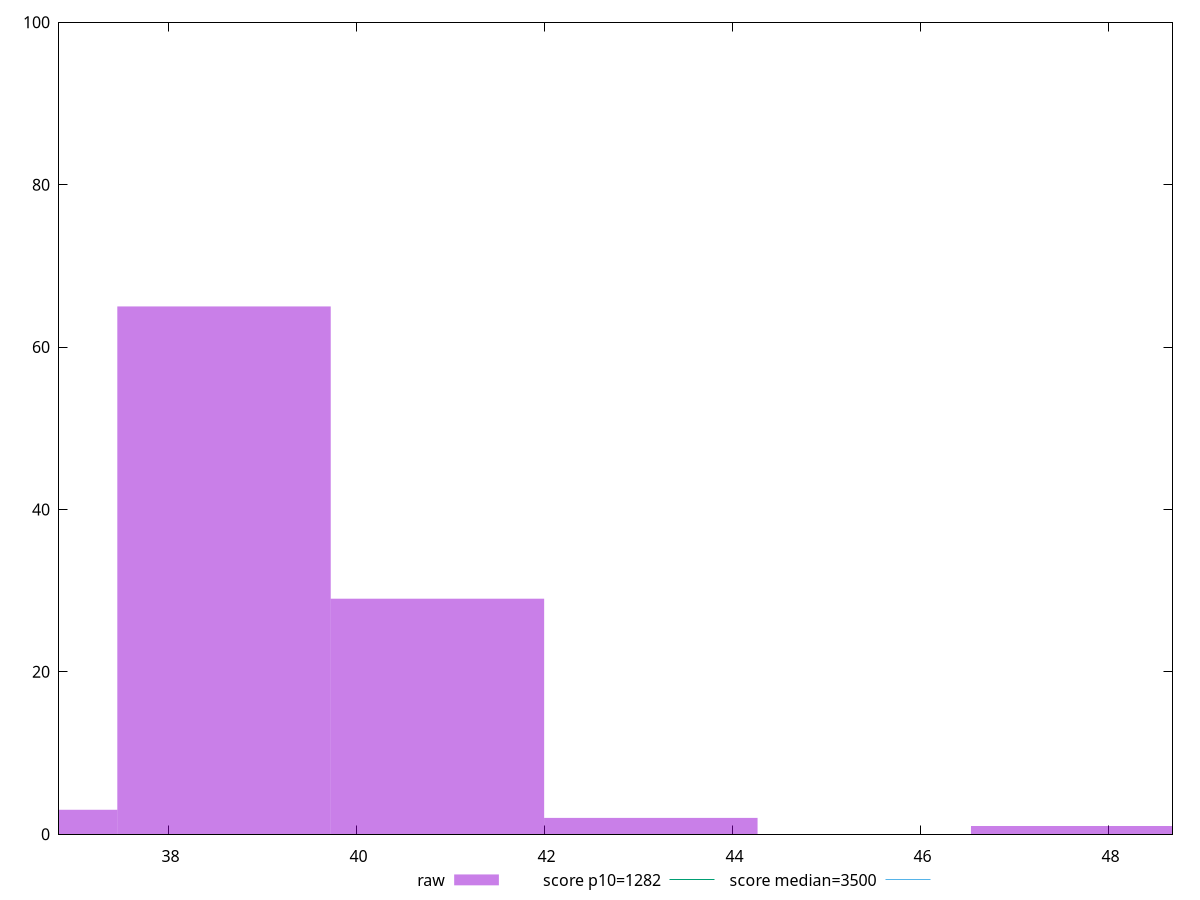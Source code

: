 reset

$raw <<EOF
38.59125262334422 65
40.86132630707035 29
36.321178939618086 3
43.131399990796474 2
47.67154735824874 1
EOF

set key outside below
set boxwidth 2.2700736837261304
set xrange [36.83599999999999:48.67999999999998]
set yrange [0:100]
set style fill transparent solid 0.5 noborder

set parametric
set terminal svg size 640, 490 enhanced background rgb 'white'
set output "report_00007_2020-12-11T15:55:29.892Z/bootup-time/samples/pages+cached+noexternal+nofonts+nosvg+noimg/raw/histogram.svg"

plot $raw title "raw" with boxes, \
     1282,t title "score p10=1282", \
     3500,t title "score median=3500"

reset

